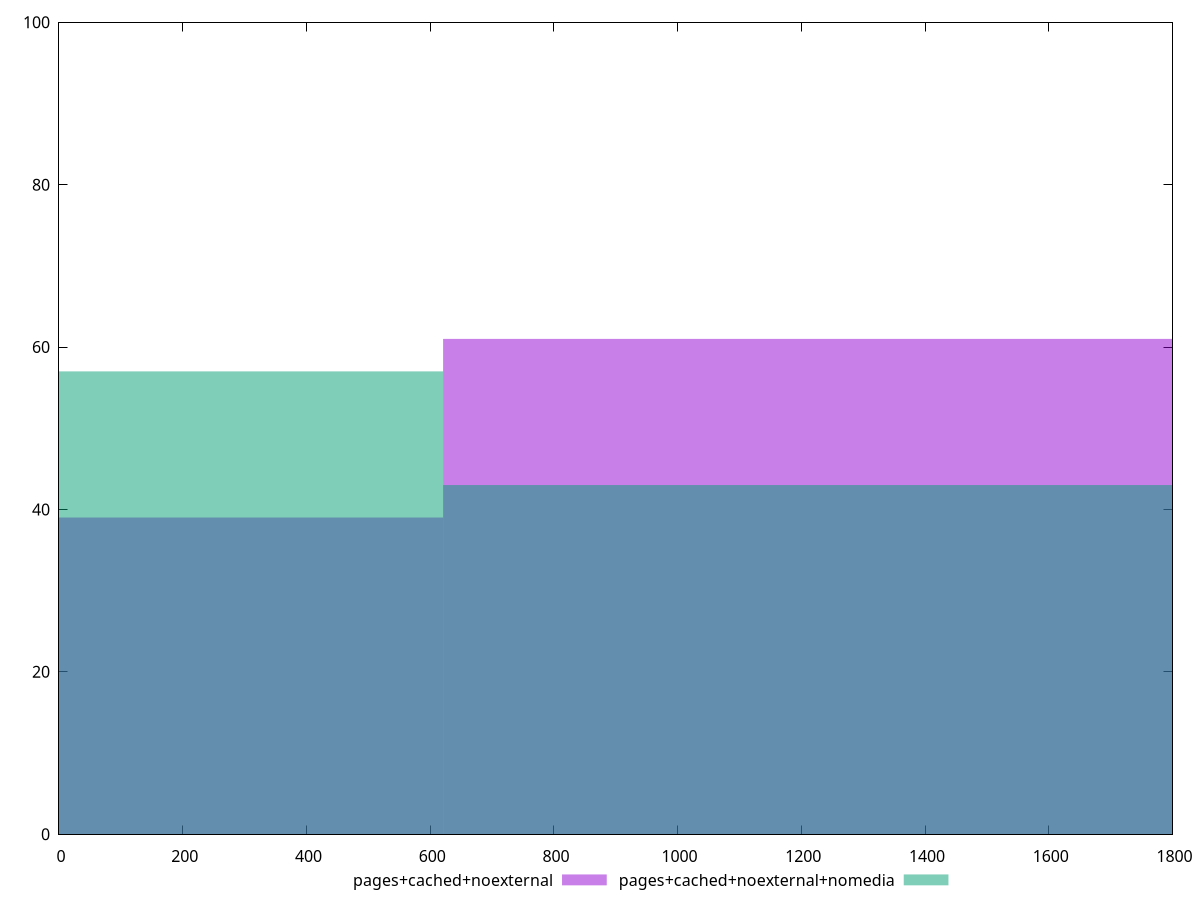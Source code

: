 reset

$pagesCachedNoexternal <<EOF
1241.828863593001 61
0 39
EOF

$pagesCachedNoexternalNomedia <<EOF
0 57
1241.828863593001 43
EOF

set key outside below
set boxwidth 1241.828863593001
set xrange [0:1800]
set yrange [0:100]
set trange [0:100]
set style fill transparent solid 0.5 noborder
set terminal svg size 640, 500 enhanced background rgb 'white'
set output "reprap/offscreen-images/comparison/histogram/2_vs_3.svg"

plot $pagesCachedNoexternal title "pages+cached+noexternal" with boxes, \
     $pagesCachedNoexternalNomedia title "pages+cached+noexternal+nomedia" with boxes

reset
